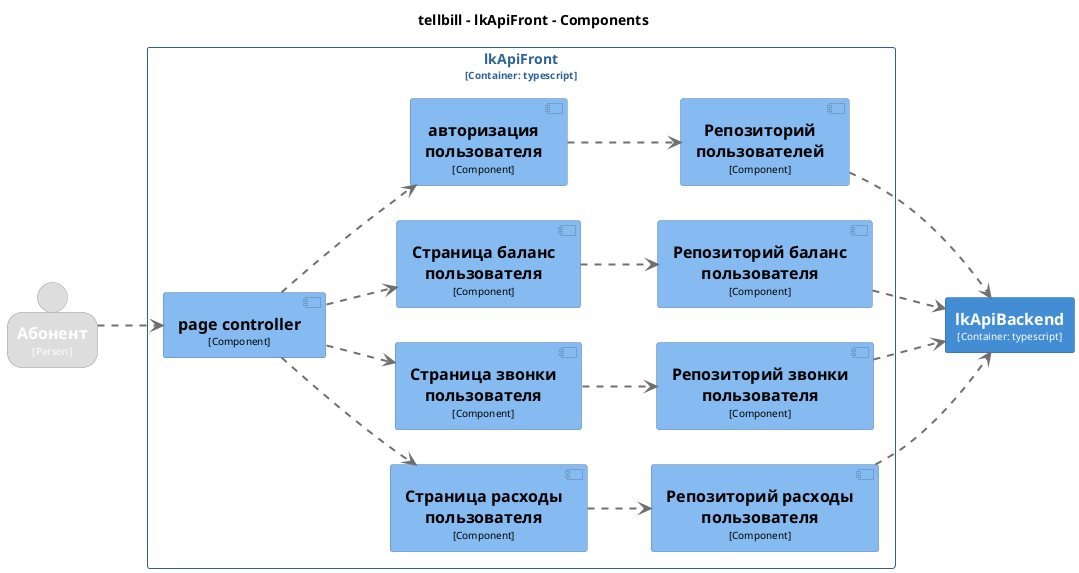 @startuml
set separator none
title tellbill - lkApiFront - Components

left to right direction

skinparam {
  arrowFontSize 10
  defaultTextAlignment center
  wrapWidth 200
  maxMessageSize 100
}

hide stereotype

skinparam component<<tellbill.lkApiFront.Peпозиторийзвонкипользователя>> {
  BackgroundColor #85bbf0
  FontColor #000000
  BorderColor #5d82a8
  shadowing false
}
skinparam component<<tellbill.lkApiFront.Peпозиторийрасходыпользователя>> {
  BackgroundColor #85bbf0
  FontColor #000000
  BorderColor #5d82a8
  shadowing false
}
skinparam rectangle<<tellbill.lkApiBackend>> {
  BackgroundColor #438dd5
  FontColor #ffffff
  BorderColor #2e6295
  shadowing false
}
skinparam component<<tellbill.lkApiFront.pagecontroller>> {
  BackgroundColor #85bbf0
  FontColor #000000
  BorderColor #5d82a8
  shadowing false
}
skinparam person<<Абонент>> {
  BackgroundColor #dddddd
  FontColor #ffffff
  BorderColor #9a9a9a
  shadowing false
}
skinparam component<<tellbill.lkApiFront.Репозиторийбаланспользователя>> {
  BackgroundColor #85bbf0
  FontColor #000000
  BorderColor #5d82a8
  shadowing false
}
skinparam component<<tellbill.lkApiFront.Репозиторийпользователей>> {
  BackgroundColor #85bbf0
  FontColor #000000
  BorderColor #5d82a8
  shadowing false
}
skinparam component<<tellbill.lkApiFront.Страницабаланспользователя>> {
  BackgroundColor #85bbf0
  FontColor #000000
  BorderColor #5d82a8
  shadowing false
}
skinparam component<<tellbill.lkApiFront.Страницазвонкипользователя>> {
  BackgroundColor #85bbf0
  FontColor #000000
  BorderColor #5d82a8
  shadowing false
}
skinparam component<<tellbill.lkApiFront.Страницарасходыпользователя>> {
  BackgroundColor #85bbf0
  FontColor #000000
  BorderColor #5d82a8
  shadowing false
}
skinparam component<<tellbill.lkApiFront.авторизацияпользователя>> {
  BackgroundColor #85bbf0
  FontColor #000000
  BorderColor #5d82a8
  shadowing false
}
skinparam rectangle<<tellbill.lkApiFront>> {
  BorderColor #2e6295
  FontColor #2e6295
  shadowing false
}

person "==Абонент\n<size:10>[Person]</size>" <<Абонент>> as Абонент
rectangle "==lkApiBackend\n<size:10>[Container: typescript]</size>" <<tellbill.lkApiBackend>> as tellbill.lkApiBackend

rectangle "lkApiFront\n<size:10>[Container: typescript]</size>" <<tellbill.lkApiFront>> {
  component "==page controller\n<size:10>[Component]</size>" <<tellbill.lkApiFront.pagecontroller>> as tellbill.lkApiFront.pagecontroller
  component "==авторизация пользователя\n<size:10>[Component]</size>" <<tellbill.lkApiFront.авторизацияпользователя>> as tellbill.lkApiFront.авторизацияпользователя
  component "==Страница баланс пользователя\n<size:10>[Component]</size>" <<tellbill.lkApiFront.Страницабаланспользователя>> as tellbill.lkApiFront.Страницабаланспользователя
  component "==Страница звонки пользователя\n<size:10>[Component]</size>" <<tellbill.lkApiFront.Страницазвонкипользователя>> as tellbill.lkApiFront.Страницазвонкипользователя
  component "==Страница расходы пользователя\n<size:10>[Component]</size>" <<tellbill.lkApiFront.Страницарасходыпользователя>> as tellbill.lkApiFront.Страницарасходыпользователя
  component "==Репозиторий пользователей\n<size:10>[Component]</size>" <<tellbill.lkApiFront.Репозиторийпользователей>> as tellbill.lkApiFront.Репозиторийпользователей
  component "==Репозиторий баланс пользователя\n<size:10>[Component]</size>" <<tellbill.lkApiFront.Репозиторийбаланспользователя>> as tellbill.lkApiFront.Репозиторийбаланспользователя
  component "==Peпозиторий звонки пользователя\n<size:10>[Component]</size>" <<tellbill.lkApiFront.Peпозиторийзвонкипользователя>> as tellbill.lkApiFront.Peпозиторийзвонкипользователя
  component "==Peпозиторий расходы пользователя\n<size:10>[Component]</size>" <<tellbill.lkApiFront.Peпозиторийрасходыпользователя>> as tellbill.lkApiFront.Peпозиторийрасходыпользователя
}

Абонент .[#707070,thickness=2].> tellbill.lkApiFront.pagecontroller : "<color:#707070>"
tellbill.lkApiFront.pagecontroller .[#707070,thickness=2].> tellbill.lkApiFront.авторизацияпользователя : "<color:#707070>"
tellbill.lkApiFront.pagecontroller .[#707070,thickness=2].> tellbill.lkApiFront.Страницабаланспользователя : "<color:#707070>"
tellbill.lkApiFront.pagecontroller .[#707070,thickness=2].> tellbill.lkApiFront.Страницазвонкипользователя : "<color:#707070>"
tellbill.lkApiFront.pagecontroller .[#707070,thickness=2].> tellbill.lkApiFront.Страницарасходыпользователя : "<color:#707070>"
tellbill.lkApiFront.авторизацияпользователя .[#707070,thickness=2].> tellbill.lkApiFront.Репозиторийпользователей : "<color:#707070>"
tellbill.lkApiFront.Страницабаланспользователя .[#707070,thickness=2].> tellbill.lkApiFront.Репозиторийбаланспользователя : "<color:#707070>"
tellbill.lkApiFront.Страницазвонкипользователя .[#707070,thickness=2].> tellbill.lkApiFront.Peпозиторийзвонкипользователя : "<color:#707070>"
tellbill.lkApiFront.Страницарасходыпользователя .[#707070,thickness=2].> tellbill.lkApiFront.Peпозиторийрасходыпользователя : "<color:#707070>"
tellbill.lkApiFront.Репозиторийпользователей .[#707070,thickness=2].> tellbill.lkApiBackend : "<color:#707070>"
tellbill.lkApiFront.Репозиторийбаланспользователя .[#707070,thickness=2].> tellbill.lkApiBackend : "<color:#707070>"
tellbill.lkApiFront.Peпозиторийзвонкипользователя .[#707070,thickness=2].> tellbill.lkApiBackend : "<color:#707070>"
tellbill.lkApiFront.Peпозиторийрасходыпользователя .[#707070,thickness=2].> tellbill.lkApiBackend : "<color:#707070>"
@enduml